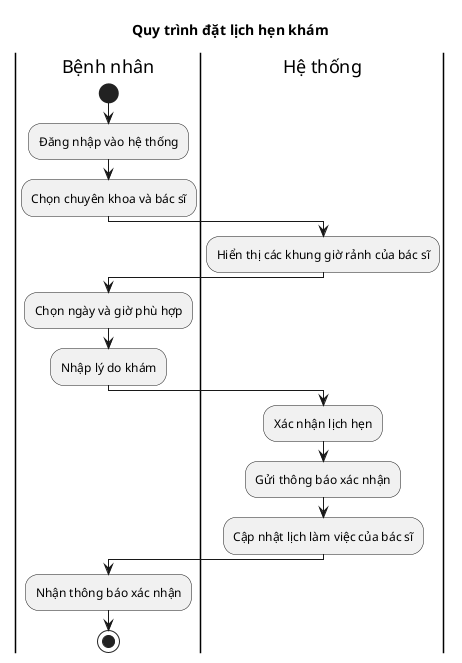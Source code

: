 @startuml
title Quy trình đặt lịch hẹn khám

|Bệnh nhân|
start
:Đăng nhập vào hệ thống;
:Chọn chuyên khoa và bác sĩ;

|Hệ thống|
:Hiển thị các khung giờ rảnh của bác sĩ;

|Bệnh nhân|
:Chọn ngày và giờ phù hợp;
:Nhập lý do khám;

|Hệ thống|
:Xác nhận lịch hẹn;
:Gửi thông báo xác nhận;
:Cập nhật lịch làm việc của bác sĩ;

|Bệnh nhân|
:Nhận thông báo xác nhận;
stop

@enduml
